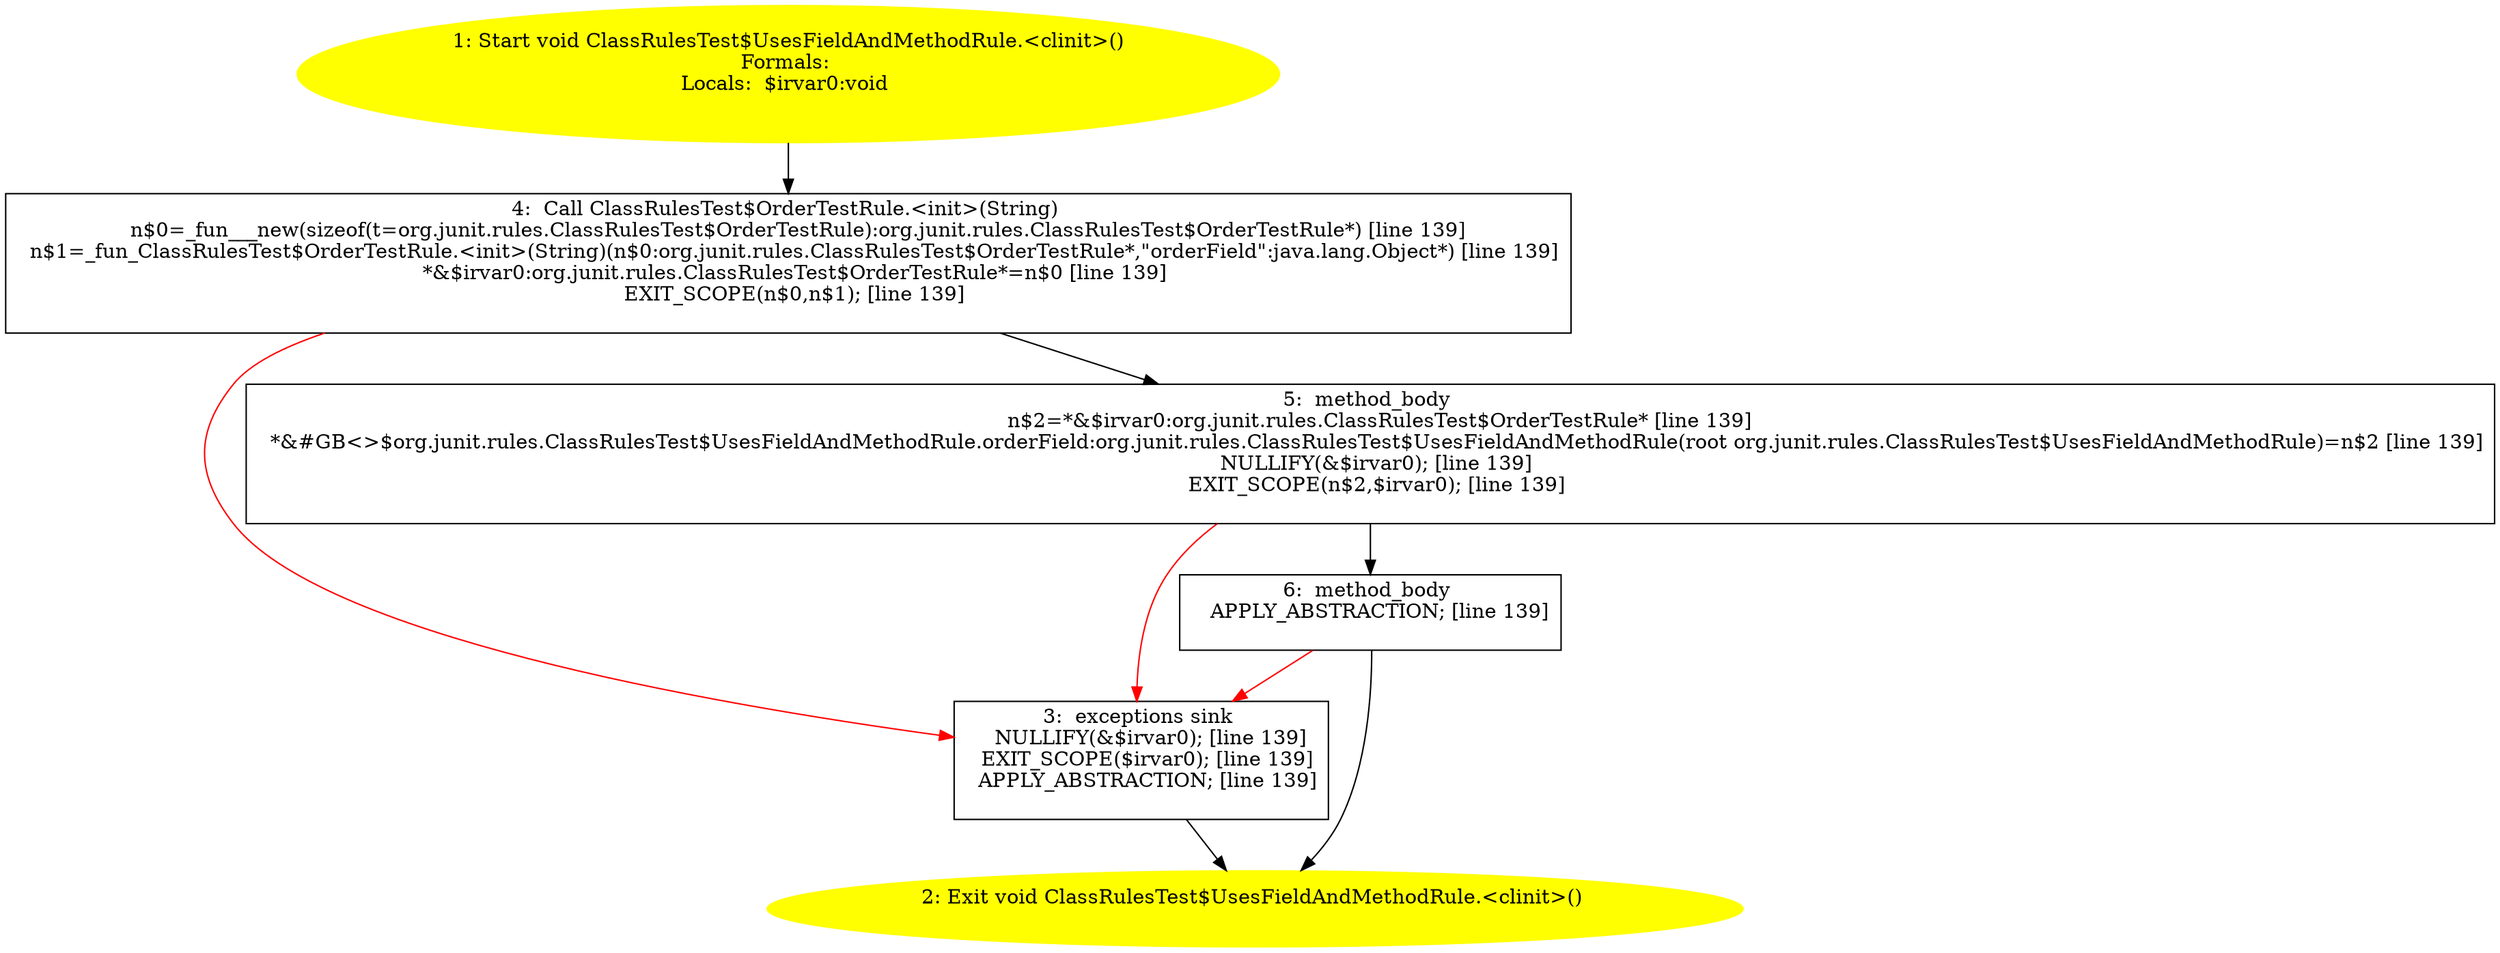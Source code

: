 /* @generated */
digraph cfg {
"org.junit.rules.ClassRulesTest$UsesFieldAndMethodRule.<clinit>():void.800b08406e798bdc3367a72ec69797ca_1" [label="1: Start void ClassRulesTest$UsesFieldAndMethodRule.<clinit>()\nFormals: \nLocals:  $irvar0:void \n  " color=yellow style=filled]
	

	 "org.junit.rules.ClassRulesTest$UsesFieldAndMethodRule.<clinit>():void.800b08406e798bdc3367a72ec69797ca_1" -> "org.junit.rules.ClassRulesTest$UsesFieldAndMethodRule.<clinit>():void.800b08406e798bdc3367a72ec69797ca_4" ;
"org.junit.rules.ClassRulesTest$UsesFieldAndMethodRule.<clinit>():void.800b08406e798bdc3367a72ec69797ca_2" [label="2: Exit void ClassRulesTest$UsesFieldAndMethodRule.<clinit>() \n  " color=yellow style=filled]
	

"org.junit.rules.ClassRulesTest$UsesFieldAndMethodRule.<clinit>():void.800b08406e798bdc3367a72ec69797ca_3" [label="3:  exceptions sink \n   NULLIFY(&$irvar0); [line 139]\n  EXIT_SCOPE($irvar0); [line 139]\n  APPLY_ABSTRACTION; [line 139]\n " shape="box"]
	

	 "org.junit.rules.ClassRulesTest$UsesFieldAndMethodRule.<clinit>():void.800b08406e798bdc3367a72ec69797ca_3" -> "org.junit.rules.ClassRulesTest$UsesFieldAndMethodRule.<clinit>():void.800b08406e798bdc3367a72ec69797ca_2" ;
"org.junit.rules.ClassRulesTest$UsesFieldAndMethodRule.<clinit>():void.800b08406e798bdc3367a72ec69797ca_4" [label="4:  Call ClassRulesTest$OrderTestRule.<init>(String) \n   n$0=_fun___new(sizeof(t=org.junit.rules.ClassRulesTest$OrderTestRule):org.junit.rules.ClassRulesTest$OrderTestRule*) [line 139]\n  n$1=_fun_ClassRulesTest$OrderTestRule.<init>(String)(n$0:org.junit.rules.ClassRulesTest$OrderTestRule*,\"orderField\":java.lang.Object*) [line 139]\n  *&$irvar0:org.junit.rules.ClassRulesTest$OrderTestRule*=n$0 [line 139]\n  EXIT_SCOPE(n$0,n$1); [line 139]\n " shape="box"]
	

	 "org.junit.rules.ClassRulesTest$UsesFieldAndMethodRule.<clinit>():void.800b08406e798bdc3367a72ec69797ca_4" -> "org.junit.rules.ClassRulesTest$UsesFieldAndMethodRule.<clinit>():void.800b08406e798bdc3367a72ec69797ca_5" ;
	 "org.junit.rules.ClassRulesTest$UsesFieldAndMethodRule.<clinit>():void.800b08406e798bdc3367a72ec69797ca_4" -> "org.junit.rules.ClassRulesTest$UsesFieldAndMethodRule.<clinit>():void.800b08406e798bdc3367a72ec69797ca_3" [color="red" ];
"org.junit.rules.ClassRulesTest$UsesFieldAndMethodRule.<clinit>():void.800b08406e798bdc3367a72ec69797ca_5" [label="5:  method_body \n   n$2=*&$irvar0:org.junit.rules.ClassRulesTest$OrderTestRule* [line 139]\n  *&#GB<>$org.junit.rules.ClassRulesTest$UsesFieldAndMethodRule.orderField:org.junit.rules.ClassRulesTest$UsesFieldAndMethodRule(root org.junit.rules.ClassRulesTest$UsesFieldAndMethodRule)=n$2 [line 139]\n  NULLIFY(&$irvar0); [line 139]\n  EXIT_SCOPE(n$2,$irvar0); [line 139]\n " shape="box"]
	

	 "org.junit.rules.ClassRulesTest$UsesFieldAndMethodRule.<clinit>():void.800b08406e798bdc3367a72ec69797ca_5" -> "org.junit.rules.ClassRulesTest$UsesFieldAndMethodRule.<clinit>():void.800b08406e798bdc3367a72ec69797ca_6" ;
	 "org.junit.rules.ClassRulesTest$UsesFieldAndMethodRule.<clinit>():void.800b08406e798bdc3367a72ec69797ca_5" -> "org.junit.rules.ClassRulesTest$UsesFieldAndMethodRule.<clinit>():void.800b08406e798bdc3367a72ec69797ca_3" [color="red" ];
"org.junit.rules.ClassRulesTest$UsesFieldAndMethodRule.<clinit>():void.800b08406e798bdc3367a72ec69797ca_6" [label="6:  method_body \n   APPLY_ABSTRACTION; [line 139]\n " shape="box"]
	

	 "org.junit.rules.ClassRulesTest$UsesFieldAndMethodRule.<clinit>():void.800b08406e798bdc3367a72ec69797ca_6" -> "org.junit.rules.ClassRulesTest$UsesFieldAndMethodRule.<clinit>():void.800b08406e798bdc3367a72ec69797ca_2" ;
	 "org.junit.rules.ClassRulesTest$UsesFieldAndMethodRule.<clinit>():void.800b08406e798bdc3367a72ec69797ca_6" -> "org.junit.rules.ClassRulesTest$UsesFieldAndMethodRule.<clinit>():void.800b08406e798bdc3367a72ec69797ca_3" [color="red" ];
}
